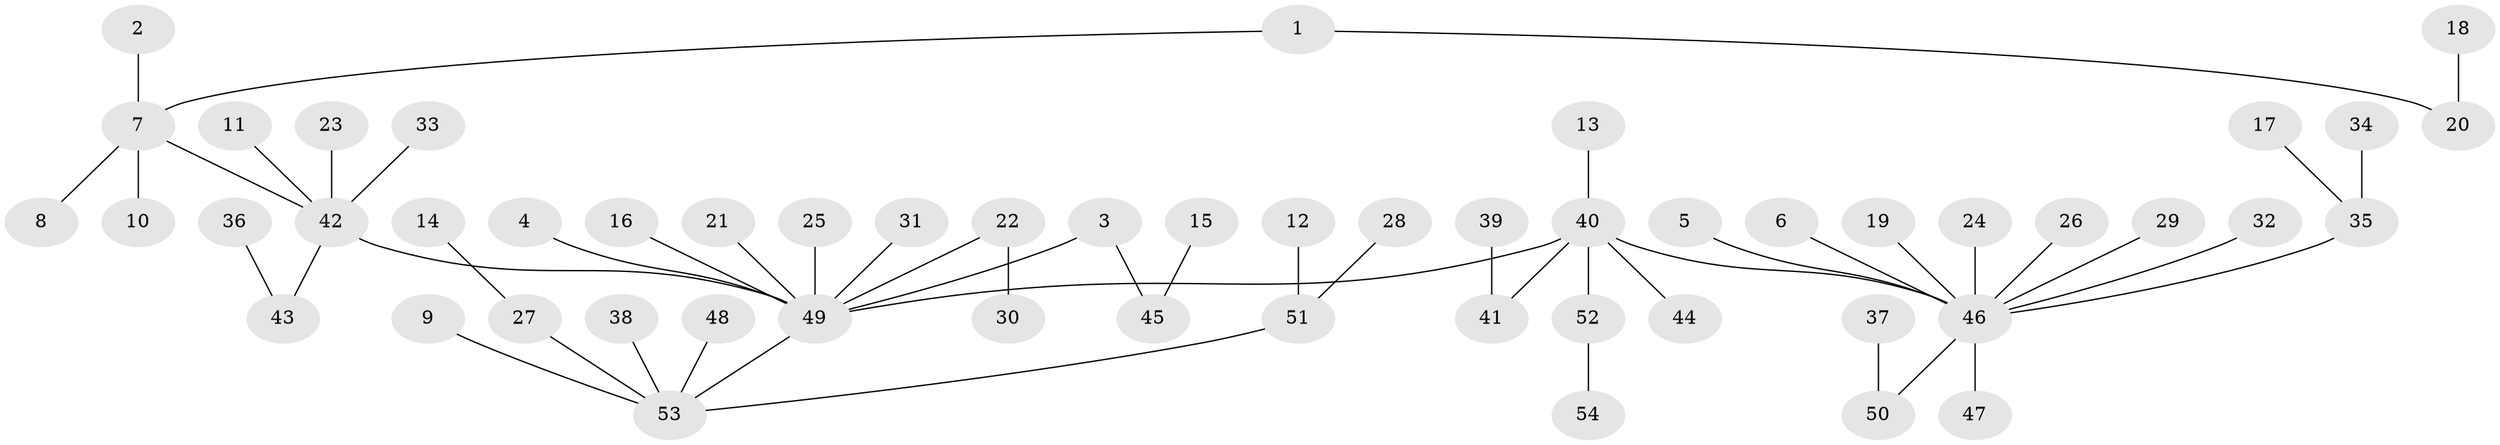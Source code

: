 // original degree distribution, {11: 0.00909090909090909, 8: 0.01818181818181818, 12: 0.00909090909090909, 2: 0.13636363636363635, 5: 0.03636363636363636, 6: 0.00909090909090909, 4: 0.06363636363636363, 1: 0.6454545454545455, 3: 0.07272727272727272}
// Generated by graph-tools (version 1.1) at 2025/49/03/09/25 03:49:56]
// undirected, 54 vertices, 53 edges
graph export_dot {
graph [start="1"]
  node [color=gray90,style=filled];
  1;
  2;
  3;
  4;
  5;
  6;
  7;
  8;
  9;
  10;
  11;
  12;
  13;
  14;
  15;
  16;
  17;
  18;
  19;
  20;
  21;
  22;
  23;
  24;
  25;
  26;
  27;
  28;
  29;
  30;
  31;
  32;
  33;
  34;
  35;
  36;
  37;
  38;
  39;
  40;
  41;
  42;
  43;
  44;
  45;
  46;
  47;
  48;
  49;
  50;
  51;
  52;
  53;
  54;
  1 -- 7 [weight=1.0];
  1 -- 20 [weight=1.0];
  2 -- 7 [weight=1.0];
  3 -- 45 [weight=1.0];
  3 -- 49 [weight=1.0];
  4 -- 49 [weight=1.0];
  5 -- 46 [weight=1.0];
  6 -- 46 [weight=1.0];
  7 -- 8 [weight=1.0];
  7 -- 10 [weight=1.0];
  7 -- 42 [weight=1.0];
  9 -- 53 [weight=1.0];
  11 -- 42 [weight=1.0];
  12 -- 51 [weight=1.0];
  13 -- 40 [weight=1.0];
  14 -- 27 [weight=1.0];
  15 -- 45 [weight=1.0];
  16 -- 49 [weight=1.0];
  17 -- 35 [weight=1.0];
  18 -- 20 [weight=1.0];
  19 -- 46 [weight=1.0];
  21 -- 49 [weight=1.0];
  22 -- 30 [weight=1.0];
  22 -- 49 [weight=1.0];
  23 -- 42 [weight=1.0];
  24 -- 46 [weight=1.0];
  25 -- 49 [weight=1.0];
  26 -- 46 [weight=1.0];
  27 -- 53 [weight=1.0];
  28 -- 51 [weight=1.0];
  29 -- 46 [weight=1.0];
  31 -- 49 [weight=1.0];
  32 -- 46 [weight=1.0];
  33 -- 42 [weight=1.0];
  34 -- 35 [weight=1.0];
  35 -- 46 [weight=1.0];
  36 -- 43 [weight=1.0];
  37 -- 50 [weight=1.0];
  38 -- 53 [weight=1.0];
  39 -- 41 [weight=1.0];
  40 -- 41 [weight=1.0];
  40 -- 44 [weight=1.0];
  40 -- 46 [weight=1.0];
  40 -- 49 [weight=1.0];
  40 -- 52 [weight=1.0];
  42 -- 43 [weight=1.0];
  42 -- 49 [weight=1.0];
  46 -- 47 [weight=1.0];
  46 -- 50 [weight=1.0];
  48 -- 53 [weight=1.0];
  49 -- 53 [weight=1.0];
  51 -- 53 [weight=1.0];
  52 -- 54 [weight=1.0];
}

